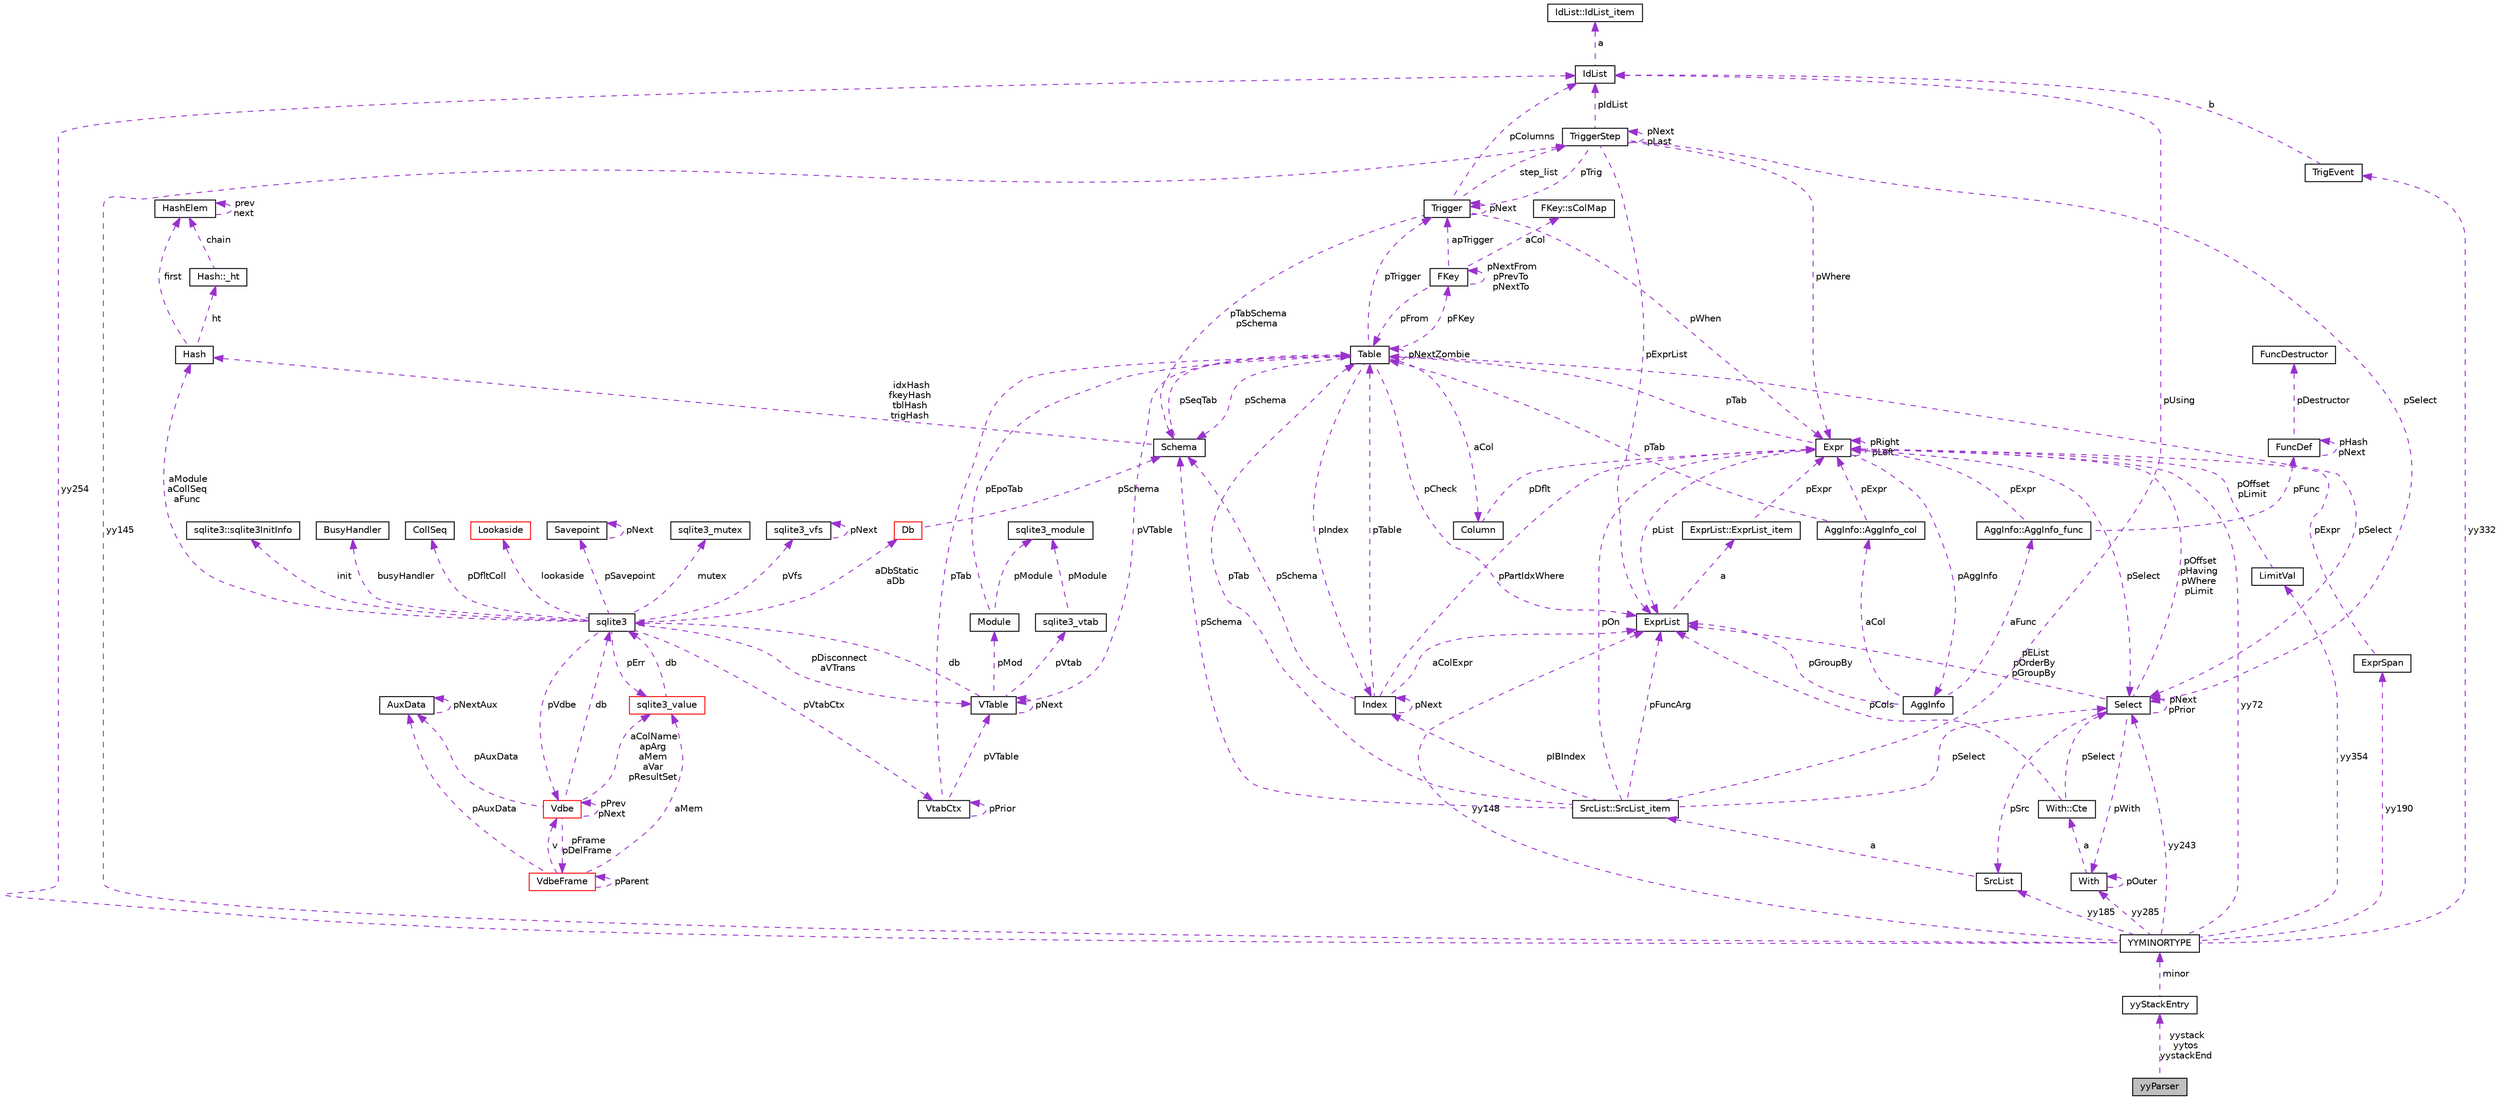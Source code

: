 digraph "yyParser"
{
  edge [fontname="Helvetica",fontsize="10",labelfontname="Helvetica",labelfontsize="10"];
  node [fontname="Helvetica",fontsize="10",shape=record];
  Node1 [label="yyParser",height=0.2,width=0.4,color="black", fillcolor="grey75", style="filled", fontcolor="black"];
  Node2 -> Node1 [dir="back",color="darkorchid3",fontsize="10",style="dashed",label=" yystack\nyytos\nyystackEnd" ,fontname="Helvetica"];
  Node2 [label="yyStackEntry",height=0.2,width=0.4,color="black", fillcolor="white", style="filled",URL="$structyyStackEntry.html"];
  Node3 -> Node2 [dir="back",color="darkorchid3",fontsize="10",style="dashed",label=" minor" ,fontname="Helvetica"];
  Node3 [label="YYMINORTYPE",height=0.2,width=0.4,color="black", fillcolor="white", style="filled",URL="$unionYYMINORTYPE.html"];
  Node4 -> Node3 [dir="back",color="darkorchid3",fontsize="10",style="dashed",label=" yy145" ,fontname="Helvetica"];
  Node4 [label="TriggerStep",height=0.2,width=0.4,color="black", fillcolor="white", style="filled",URL="$structTriggerStep.html"];
  Node4 -> Node4 [dir="back",color="darkorchid3",fontsize="10",style="dashed",label=" pNext\npLast" ,fontname="Helvetica"];
  Node5 -> Node4 [dir="back",color="darkorchid3",fontsize="10",style="dashed",label=" pWhere" ,fontname="Helvetica"];
  Node5 [label="Expr",height=0.2,width=0.4,color="black", fillcolor="white", style="filled",URL="$structExpr.html"];
  Node6 -> Node5 [dir="back",color="darkorchid3",fontsize="10",style="dashed",label=" pAggInfo" ,fontname="Helvetica"];
  Node6 [label="AggInfo",height=0.2,width=0.4,color="black", fillcolor="white", style="filled",URL="$structAggInfo.html"];
  Node7 -> Node6 [dir="back",color="darkorchid3",fontsize="10",style="dashed",label=" aCol" ,fontname="Helvetica"];
  Node7 [label="AggInfo::AggInfo_col",height=0.2,width=0.4,color="black", fillcolor="white", style="filled",URL="$structAggInfo_1_1AggInfo__col.html"];
  Node5 -> Node7 [dir="back",color="darkorchid3",fontsize="10",style="dashed",label=" pExpr" ,fontname="Helvetica"];
  Node8 -> Node7 [dir="back",color="darkorchid3",fontsize="10",style="dashed",label=" pTab" ,fontname="Helvetica"];
  Node8 [label="Table",height=0.2,width=0.4,color="black", fillcolor="white", style="filled",URL="$structTable.html"];
  Node9 -> Node8 [dir="back",color="darkorchid3",fontsize="10",style="dashed",label=" pSchema" ,fontname="Helvetica"];
  Node9 [label="Schema",height=0.2,width=0.4,color="black", fillcolor="white", style="filled",URL="$structSchema.html"];
  Node8 -> Node9 [dir="back",color="darkorchid3",fontsize="10",style="dashed",label=" pSeqTab" ,fontname="Helvetica"];
  Node10 -> Node9 [dir="back",color="darkorchid3",fontsize="10",style="dashed",label=" idxHash\nfkeyHash\ntblHash\ntrigHash" ,fontname="Helvetica"];
  Node10 [label="Hash",height=0.2,width=0.4,color="black", fillcolor="white", style="filled",URL="$structHash.html"];
  Node11 -> Node10 [dir="back",color="darkorchid3",fontsize="10",style="dashed",label=" ht" ,fontname="Helvetica"];
  Node11 [label="Hash::_ht",height=0.2,width=0.4,color="black", fillcolor="white", style="filled",URL="$structHash_1_1__ht.html"];
  Node12 -> Node11 [dir="back",color="darkorchid3",fontsize="10",style="dashed",label=" chain" ,fontname="Helvetica"];
  Node12 [label="HashElem",height=0.2,width=0.4,color="black", fillcolor="white", style="filled",URL="$structHashElem.html"];
  Node12 -> Node12 [dir="back",color="darkorchid3",fontsize="10",style="dashed",label=" prev\nnext" ,fontname="Helvetica"];
  Node12 -> Node10 [dir="back",color="darkorchid3",fontsize="10",style="dashed",label=" first" ,fontname="Helvetica"];
  Node13 -> Node8 [dir="back",color="darkorchid3",fontsize="10",style="dashed",label=" aCol" ,fontname="Helvetica"];
  Node13 [label="Column",height=0.2,width=0.4,color="black", fillcolor="white", style="filled",URL="$structColumn.html"];
  Node5 -> Node13 [dir="back",color="darkorchid3",fontsize="10",style="dashed",label=" pDflt" ,fontname="Helvetica"];
  Node14 -> Node8 [dir="back",color="darkorchid3",fontsize="10",style="dashed",label=" pFKey" ,fontname="Helvetica"];
  Node14 [label="FKey",height=0.2,width=0.4,color="black", fillcolor="white", style="filled",URL="$structFKey.html"];
  Node15 -> Node14 [dir="back",color="darkorchid3",fontsize="10",style="dashed",label=" aCol" ,fontname="Helvetica"];
  Node15 [label="FKey::sColMap",height=0.2,width=0.4,color="black", fillcolor="white", style="filled",URL="$structFKey_1_1sColMap.html"];
  Node14 -> Node14 [dir="back",color="darkorchid3",fontsize="10",style="dashed",label=" pNextFrom\npPrevTo\npNextTo" ,fontname="Helvetica"];
  Node8 -> Node14 [dir="back",color="darkorchid3",fontsize="10",style="dashed",label=" pFrom" ,fontname="Helvetica"];
  Node16 -> Node14 [dir="back",color="darkorchid3",fontsize="10",style="dashed",label=" apTrigger" ,fontname="Helvetica"];
  Node16 [label="Trigger",height=0.2,width=0.4,color="black", fillcolor="white", style="filled",URL="$structTrigger.html"];
  Node4 -> Node16 [dir="back",color="darkorchid3",fontsize="10",style="dashed",label=" step_list" ,fontname="Helvetica"];
  Node9 -> Node16 [dir="back",color="darkorchid3",fontsize="10",style="dashed",label=" pTabSchema\npSchema" ,fontname="Helvetica"];
  Node5 -> Node16 [dir="back",color="darkorchid3",fontsize="10",style="dashed",label=" pWhen" ,fontname="Helvetica"];
  Node17 -> Node16 [dir="back",color="darkorchid3",fontsize="10",style="dashed",label=" pColumns" ,fontname="Helvetica"];
  Node17 [label="IdList",height=0.2,width=0.4,color="black", fillcolor="white", style="filled",URL="$structIdList.html"];
  Node18 -> Node17 [dir="back",color="darkorchid3",fontsize="10",style="dashed",label=" a" ,fontname="Helvetica"];
  Node18 [label="IdList::IdList_item",height=0.2,width=0.4,color="black", fillcolor="white", style="filled",URL="$structIdList_1_1IdList__item.html"];
  Node16 -> Node16 [dir="back",color="darkorchid3",fontsize="10",style="dashed",label=" pNext" ,fontname="Helvetica"];
  Node19 -> Node8 [dir="back",color="darkorchid3",fontsize="10",style="dashed",label=" pVTable" ,fontname="Helvetica"];
  Node19 [label="VTable",height=0.2,width=0.4,color="black", fillcolor="white", style="filled",URL="$structVTable.html"];
  Node20 -> Node19 [dir="back",color="darkorchid3",fontsize="10",style="dashed",label=" db" ,fontname="Helvetica"];
  Node20 [label="sqlite3",height=0.2,width=0.4,color="black", fillcolor="white", style="filled",URL="$structsqlite3.html"];
  Node21 -> Node20 [dir="back",color="darkorchid3",fontsize="10",style="dashed",label=" pVdbe" ,fontname="Helvetica"];
  Node21 [label="Vdbe",height=0.2,width=0.4,color="red", fillcolor="white", style="filled",URL="$structVdbe.html"];
  Node21 -> Node21 [dir="back",color="darkorchid3",fontsize="10",style="dashed",label=" pPrev\npNext" ,fontname="Helvetica"];
  Node20 -> Node21 [dir="back",color="darkorchid3",fontsize="10",style="dashed",label=" db" ,fontname="Helvetica"];
  Node22 -> Node21 [dir="back",color="darkorchid3",fontsize="10",style="dashed",label=" aColName\napArg\naMem\naVar\npResultSet" ,fontname="Helvetica"];
  Node22 [label="sqlite3_value",height=0.2,width=0.4,color="red", fillcolor="white", style="filled",URL="$structsqlite3__value.html"];
  Node20 -> Node22 [dir="back",color="darkorchid3",fontsize="10",style="dashed",label=" db" ,fontname="Helvetica"];
  Node23 -> Node21 [dir="back",color="darkorchid3",fontsize="10",style="dashed",label=" pFrame\npDelFrame" ,fontname="Helvetica"];
  Node23 [label="VdbeFrame",height=0.2,width=0.4,color="red", fillcolor="white", style="filled",URL="$structVdbeFrame.html"];
  Node21 -> Node23 [dir="back",color="darkorchid3",fontsize="10",style="dashed",label=" v" ,fontname="Helvetica"];
  Node22 -> Node23 [dir="back",color="darkorchid3",fontsize="10",style="dashed",label=" aMem" ,fontname="Helvetica"];
  Node23 -> Node23 [dir="back",color="darkorchid3",fontsize="10",style="dashed",label=" pParent" ,fontname="Helvetica"];
  Node24 -> Node23 [dir="back",color="darkorchid3",fontsize="10",style="dashed",label=" pAuxData" ,fontname="Helvetica"];
  Node24 [label="AuxData",height=0.2,width=0.4,color="black", fillcolor="white", style="filled",URL="$structAuxData.html"];
  Node24 -> Node24 [dir="back",color="darkorchid3",fontsize="10",style="dashed",label=" pNextAux" ,fontname="Helvetica"];
  Node24 -> Node21 [dir="back",color="darkorchid3",fontsize="10",style="dashed",label=" pAuxData" ,fontname="Helvetica"];
  Node25 -> Node20 [dir="back",color="darkorchid3",fontsize="10",style="dashed",label=" pSavepoint" ,fontname="Helvetica"];
  Node25 [label="Savepoint",height=0.2,width=0.4,color="black", fillcolor="white", style="filled",URL="$structSavepoint.html"];
  Node25 -> Node25 [dir="back",color="darkorchid3",fontsize="10",style="dashed",label=" pNext" ,fontname="Helvetica"];
  Node26 -> Node20 [dir="back",color="darkorchid3",fontsize="10",style="dashed",label=" lookaside" ,fontname="Helvetica"];
  Node26 [label="Lookaside",height=0.2,width=0.4,color="red", fillcolor="white", style="filled",URL="$structLookaside.html"];
  Node22 -> Node20 [dir="back",color="darkorchid3",fontsize="10",style="dashed",label=" pErr" ,fontname="Helvetica"];
  Node27 -> Node20 [dir="back",color="darkorchid3",fontsize="10",style="dashed",label=" mutex" ,fontname="Helvetica"];
  Node27 [label="sqlite3_mutex",height=0.2,width=0.4,color="black", fillcolor="white", style="filled",URL="$structsqlite3__mutex.html"];
  Node28 -> Node20 [dir="back",color="darkorchid3",fontsize="10",style="dashed",label=" pVfs" ,fontname="Helvetica"];
  Node28 [label="sqlite3_vfs",height=0.2,width=0.4,color="black", fillcolor="white", style="filled",URL="$structsqlite3__vfs.html"];
  Node28 -> Node28 [dir="back",color="darkorchid3",fontsize="10",style="dashed",label=" pNext" ,fontname="Helvetica"];
  Node29 -> Node20 [dir="back",color="darkorchid3",fontsize="10",style="dashed",label=" init" ,fontname="Helvetica"];
  Node29 [label="sqlite3::sqlite3InitInfo",height=0.2,width=0.4,color="black", fillcolor="white", style="filled",URL="$structsqlite3_1_1sqlite3InitInfo.html"];
  Node30 -> Node20 [dir="back",color="darkorchid3",fontsize="10",style="dashed",label=" busyHandler" ,fontname="Helvetica"];
  Node30 [label="BusyHandler",height=0.2,width=0.4,color="black", fillcolor="white", style="filled",URL="$structBusyHandler.html"];
  Node31 -> Node20 [dir="back",color="darkorchid3",fontsize="10",style="dashed",label=" pVtabCtx" ,fontname="Helvetica"];
  Node31 [label="VtabCtx",height=0.2,width=0.4,color="black", fillcolor="white", style="filled",URL="$structVtabCtx.html"];
  Node31 -> Node31 [dir="back",color="darkorchid3",fontsize="10",style="dashed",label=" pPrior" ,fontname="Helvetica"];
  Node19 -> Node31 [dir="back",color="darkorchid3",fontsize="10",style="dashed",label=" pVTable" ,fontname="Helvetica"];
  Node8 -> Node31 [dir="back",color="darkorchid3",fontsize="10",style="dashed",label=" pTab" ,fontname="Helvetica"];
  Node32 -> Node20 [dir="back",color="darkorchid3",fontsize="10",style="dashed",label=" pDfltColl" ,fontname="Helvetica"];
  Node32 [label="CollSeq",height=0.2,width=0.4,color="black", fillcolor="white", style="filled",URL="$structCollSeq.html"];
  Node19 -> Node20 [dir="back",color="darkorchid3",fontsize="10",style="dashed",label=" pDisconnect\naVTrans" ,fontname="Helvetica"];
  Node33 -> Node20 [dir="back",color="darkorchid3",fontsize="10",style="dashed",label=" aDbStatic\naDb" ,fontname="Helvetica"];
  Node33 [label="Db",height=0.2,width=0.4,color="red", fillcolor="white", style="filled",URL="$structDb.html"];
  Node9 -> Node33 [dir="back",color="darkorchid3",fontsize="10",style="dashed",label=" pSchema" ,fontname="Helvetica"];
  Node10 -> Node20 [dir="back",color="darkorchid3",fontsize="10",style="dashed",label=" aModule\naCollSeq\naFunc" ,fontname="Helvetica"];
  Node19 -> Node19 [dir="back",color="darkorchid3",fontsize="10",style="dashed",label=" pNext" ,fontname="Helvetica"];
  Node34 -> Node19 [dir="back",color="darkorchid3",fontsize="10",style="dashed",label=" pMod" ,fontname="Helvetica"];
  Node34 [label="Module",height=0.2,width=0.4,color="black", fillcolor="white", style="filled",URL="$structModule.html"];
  Node35 -> Node34 [dir="back",color="darkorchid3",fontsize="10",style="dashed",label=" pModule" ,fontname="Helvetica"];
  Node35 [label="sqlite3_module",height=0.2,width=0.4,color="black", fillcolor="white", style="filled",URL="$structsqlite3__module.html"];
  Node8 -> Node34 [dir="back",color="darkorchid3",fontsize="10",style="dashed",label=" pEpoTab" ,fontname="Helvetica"];
  Node36 -> Node19 [dir="back",color="darkorchid3",fontsize="10",style="dashed",label=" pVtab" ,fontname="Helvetica"];
  Node36 [label="sqlite3_vtab",height=0.2,width=0.4,color="black", fillcolor="white", style="filled",URL="$structsqlite3__vtab.html"];
  Node35 -> Node36 [dir="back",color="darkorchid3",fontsize="10",style="dashed",label=" pModule" ,fontname="Helvetica"];
  Node8 -> Node8 [dir="back",color="darkorchid3",fontsize="10",style="dashed",label=" pNextZombie" ,fontname="Helvetica"];
  Node16 -> Node8 [dir="back",color="darkorchid3",fontsize="10",style="dashed",label=" pTrigger" ,fontname="Helvetica"];
  Node37 -> Node8 [dir="back",color="darkorchid3",fontsize="10",style="dashed",label=" pSelect" ,fontname="Helvetica"];
  Node37 [label="Select",height=0.2,width=0.4,color="black", fillcolor="white", style="filled",URL="$structSelect.html"];
  Node5 -> Node37 [dir="back",color="darkorchid3",fontsize="10",style="dashed",label=" pOffset\npHaving\npWhere\npLimit" ,fontname="Helvetica"];
  Node38 -> Node37 [dir="back",color="darkorchid3",fontsize="10",style="dashed",label=" pWith" ,fontname="Helvetica"];
  Node38 [label="With",height=0.2,width=0.4,color="black", fillcolor="white", style="filled",URL="$structWith.html"];
  Node39 -> Node38 [dir="back",color="darkorchid3",fontsize="10",style="dashed",label=" a" ,fontname="Helvetica"];
  Node39 [label="With::Cte",height=0.2,width=0.4,color="black", fillcolor="white", style="filled",URL="$structWith_1_1Cte.html"];
  Node37 -> Node39 [dir="back",color="darkorchid3",fontsize="10",style="dashed",label=" pSelect" ,fontname="Helvetica"];
  Node40 -> Node39 [dir="back",color="darkorchid3",fontsize="10",style="dashed",label=" pCols" ,fontname="Helvetica"];
  Node40 [label="ExprList",height=0.2,width=0.4,color="black", fillcolor="white", style="filled",URL="$structExprList.html"];
  Node41 -> Node40 [dir="back",color="darkorchid3",fontsize="10",style="dashed",label=" a" ,fontname="Helvetica"];
  Node41 [label="ExprList::ExprList_item",height=0.2,width=0.4,color="black", fillcolor="white", style="filled",URL="$structExprList_1_1ExprList__item.html"];
  Node5 -> Node41 [dir="back",color="darkorchid3",fontsize="10",style="dashed",label=" pExpr" ,fontname="Helvetica"];
  Node38 -> Node38 [dir="back",color="darkorchid3",fontsize="10",style="dashed",label=" pOuter" ,fontname="Helvetica"];
  Node37 -> Node37 [dir="back",color="darkorchid3",fontsize="10",style="dashed",label=" pNext\npPrior" ,fontname="Helvetica"];
  Node42 -> Node37 [dir="back",color="darkorchid3",fontsize="10",style="dashed",label=" pSrc" ,fontname="Helvetica"];
  Node42 [label="SrcList",height=0.2,width=0.4,color="black", fillcolor="white", style="filled",URL="$structSrcList.html"];
  Node43 -> Node42 [dir="back",color="darkorchid3",fontsize="10",style="dashed",label=" a" ,fontname="Helvetica"];
  Node43 [label="SrcList::SrcList_item",height=0.2,width=0.4,color="black", fillcolor="white", style="filled",URL="$structSrcList_1_1SrcList__item.html"];
  Node9 -> Node43 [dir="back",color="darkorchid3",fontsize="10",style="dashed",label=" pSchema" ,fontname="Helvetica"];
  Node5 -> Node43 [dir="back",color="darkorchid3",fontsize="10",style="dashed",label=" pOn" ,fontname="Helvetica"];
  Node17 -> Node43 [dir="back",color="darkorchid3",fontsize="10",style="dashed",label=" pUsing" ,fontname="Helvetica"];
  Node8 -> Node43 [dir="back",color="darkorchid3",fontsize="10",style="dashed",label=" pTab" ,fontname="Helvetica"];
  Node37 -> Node43 [dir="back",color="darkorchid3",fontsize="10",style="dashed",label=" pSelect" ,fontname="Helvetica"];
  Node44 -> Node43 [dir="back",color="darkorchid3",fontsize="10",style="dashed",label=" pIBIndex" ,fontname="Helvetica"];
  Node44 [label="Index",height=0.2,width=0.4,color="black", fillcolor="white", style="filled",URL="$structIndex.html"];
  Node9 -> Node44 [dir="back",color="darkorchid3",fontsize="10",style="dashed",label=" pSchema" ,fontname="Helvetica"];
  Node5 -> Node44 [dir="back",color="darkorchid3",fontsize="10",style="dashed",label=" pPartIdxWhere" ,fontname="Helvetica"];
  Node8 -> Node44 [dir="back",color="darkorchid3",fontsize="10",style="dashed",label=" pTable" ,fontname="Helvetica"];
  Node40 -> Node44 [dir="back",color="darkorchid3",fontsize="10",style="dashed",label=" aColExpr" ,fontname="Helvetica"];
  Node44 -> Node44 [dir="back",color="darkorchid3",fontsize="10",style="dashed",label=" pNext" ,fontname="Helvetica"];
  Node40 -> Node43 [dir="back",color="darkorchid3",fontsize="10",style="dashed",label=" pFuncArg" ,fontname="Helvetica"];
  Node40 -> Node37 [dir="back",color="darkorchid3",fontsize="10",style="dashed",label=" pEList\npOrderBy\npGroupBy" ,fontname="Helvetica"];
  Node40 -> Node8 [dir="back",color="darkorchid3",fontsize="10",style="dashed",label=" pCheck" ,fontname="Helvetica"];
  Node44 -> Node8 [dir="back",color="darkorchid3",fontsize="10",style="dashed",label=" pIndex" ,fontname="Helvetica"];
  Node45 -> Node6 [dir="back",color="darkorchid3",fontsize="10",style="dashed",label=" aFunc" ,fontname="Helvetica"];
  Node45 [label="AggInfo::AggInfo_func",height=0.2,width=0.4,color="black", fillcolor="white", style="filled",URL="$structAggInfo_1_1AggInfo__func.html"];
  Node5 -> Node45 [dir="back",color="darkorchid3",fontsize="10",style="dashed",label=" pExpr" ,fontname="Helvetica"];
  Node46 -> Node45 [dir="back",color="darkorchid3",fontsize="10",style="dashed",label=" pFunc" ,fontname="Helvetica"];
  Node46 [label="FuncDef",height=0.2,width=0.4,color="black", fillcolor="white", style="filled",URL="$structFuncDef.html"];
  Node47 -> Node46 [dir="back",color="darkorchid3",fontsize="10",style="dashed",label=" pDestructor" ,fontname="Helvetica"];
  Node47 [label="FuncDestructor",height=0.2,width=0.4,color="black", fillcolor="white", style="filled",URL="$structFuncDestructor.html"];
  Node46 -> Node46 [dir="back",color="darkorchid3",fontsize="10",style="dashed",label=" pHash\npNext" ,fontname="Helvetica"];
  Node40 -> Node6 [dir="back",color="darkorchid3",fontsize="10",style="dashed",label=" pGroupBy" ,fontname="Helvetica"];
  Node5 -> Node5 [dir="back",color="darkorchid3",fontsize="10",style="dashed",label=" pRight\npLeft" ,fontname="Helvetica"];
  Node8 -> Node5 [dir="back",color="darkorchid3",fontsize="10",style="dashed",label=" pTab" ,fontname="Helvetica"];
  Node37 -> Node5 [dir="back",color="darkorchid3",fontsize="10",style="dashed",label=" pSelect" ,fontname="Helvetica"];
  Node40 -> Node5 [dir="back",color="darkorchid3",fontsize="10",style="dashed",label=" pList" ,fontname="Helvetica"];
  Node17 -> Node4 [dir="back",color="darkorchid3",fontsize="10",style="dashed",label=" pIdList" ,fontname="Helvetica"];
  Node37 -> Node4 [dir="back",color="darkorchid3",fontsize="10",style="dashed",label=" pSelect" ,fontname="Helvetica"];
  Node16 -> Node4 [dir="back",color="darkorchid3",fontsize="10",style="dashed",label=" pTrig" ,fontname="Helvetica"];
  Node40 -> Node4 [dir="back",color="darkorchid3",fontsize="10",style="dashed",label=" pExprList" ,fontname="Helvetica"];
  Node5 -> Node3 [dir="back",color="darkorchid3",fontsize="10",style="dashed",label=" yy72" ,fontname="Helvetica"];
  Node48 -> Node3 [dir="back",color="darkorchid3",fontsize="10",style="dashed",label=" yy354" ,fontname="Helvetica"];
  Node48 [label="LimitVal",height=0.2,width=0.4,color="black", fillcolor="white", style="filled",URL="$structLimitVal.html"];
  Node5 -> Node48 [dir="back",color="darkorchid3",fontsize="10",style="dashed",label=" pOffset\npLimit" ,fontname="Helvetica"];
  Node38 -> Node3 [dir="back",color="darkorchid3",fontsize="10",style="dashed",label=" yy285" ,fontname="Helvetica"];
  Node17 -> Node3 [dir="back",color="darkorchid3",fontsize="10",style="dashed",label=" yy254" ,fontname="Helvetica"];
  Node49 -> Node3 [dir="back",color="darkorchid3",fontsize="10",style="dashed",label=" yy190" ,fontname="Helvetica"];
  Node49 [label="ExprSpan",height=0.2,width=0.4,color="black", fillcolor="white", style="filled",URL="$structExprSpan.html"];
  Node5 -> Node49 [dir="back",color="darkorchid3",fontsize="10",style="dashed",label=" pExpr" ,fontname="Helvetica"];
  Node37 -> Node3 [dir="back",color="darkorchid3",fontsize="10",style="dashed",label=" yy243" ,fontname="Helvetica"];
  Node42 -> Node3 [dir="back",color="darkorchid3",fontsize="10",style="dashed",label=" yy185" ,fontname="Helvetica"];
  Node40 -> Node3 [dir="back",color="darkorchid3",fontsize="10",style="dashed",label=" yy148" ,fontname="Helvetica"];
  Node50 -> Node3 [dir="back",color="darkorchid3",fontsize="10",style="dashed",label=" yy332" ,fontname="Helvetica"];
  Node50 [label="TrigEvent",height=0.2,width=0.4,color="black", fillcolor="white", style="filled",URL="$structTrigEvent.html"];
  Node17 -> Node50 [dir="back",color="darkorchid3",fontsize="10",style="dashed",label=" b" ,fontname="Helvetica"];
}
